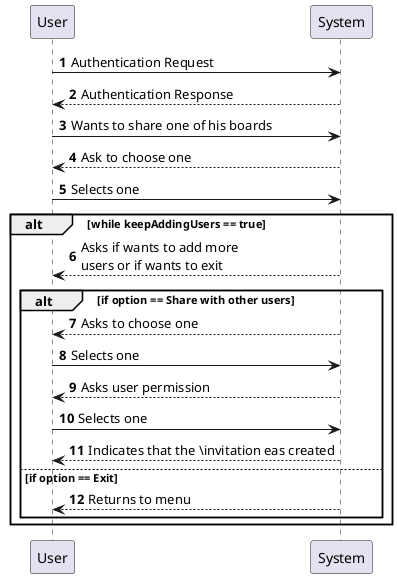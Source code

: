 @startuml
'https://plantuml.com/sequence-diagram

autonumber

User -> System: Authentication Request
System --> User: Authentication Response

User -> System: Wants to share one of his boards
User <-- System: Ask to choose one
User -> System: Selects one

alt while keepAddingUsers == true
    System --> User: Asks if wants to add more \nusers or if wants to exit
    alt if option == Share with other users
        System --> User: Asks to choose one
        User -> System: Selects one
        System --> User: Asks user permission
        User -> System: Selects one
        System --> User: Indicates that the \invitation eas created

    else if option == Exit
        System--> User: Returns to menu
    end
end
@enduml